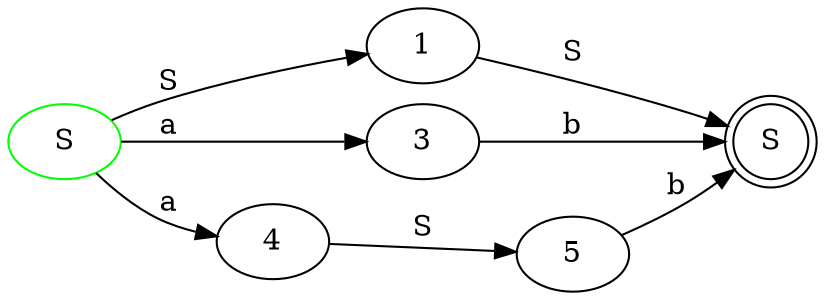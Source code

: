 digraph g
{
0; 1; 2; 3; 4; 5;
rankdir = LR
0[label="S", color="green"]
2[label="S", shape="doublecircle"]

0 -> 1[label = "S"]
1 -> 2[label = "S"]
0 -> 3[label = "a"]
3 -> 2[label = "b"]
0 -> 4[label = "a"]
4 -> 5[label = "S"]
5 -> 2[label = "b"]
}
